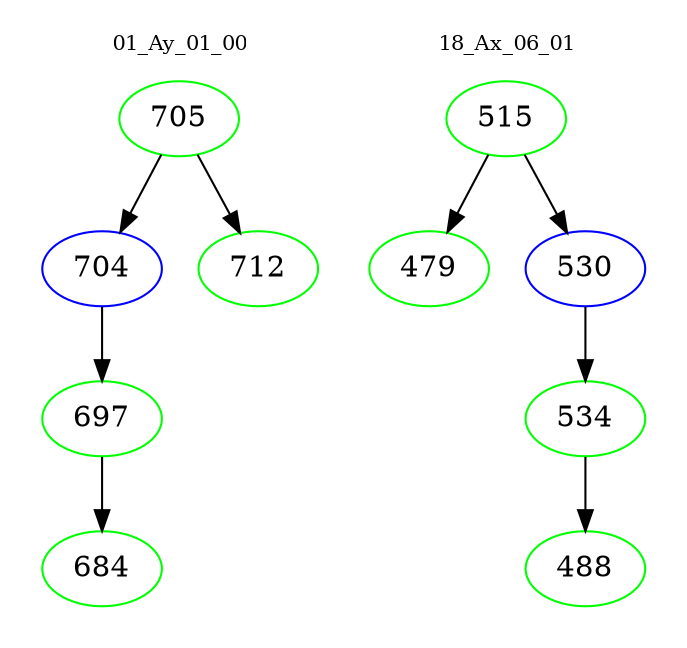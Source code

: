 digraph{
subgraph cluster_0 {
color = white
label = "01_Ay_01_00";
fontsize=10;
T0_705 [label="705", color="green"]
T0_705 -> T0_704 [color="black"]
T0_704 [label="704", color="blue"]
T0_704 -> T0_697 [color="black"]
T0_697 [label="697", color="green"]
T0_697 -> T0_684 [color="black"]
T0_684 [label="684", color="green"]
T0_705 -> T0_712 [color="black"]
T0_712 [label="712", color="green"]
}
subgraph cluster_1 {
color = white
label = "18_Ax_06_01";
fontsize=10;
T1_515 [label="515", color="green"]
T1_515 -> T1_479 [color="black"]
T1_479 [label="479", color="green"]
T1_515 -> T1_530 [color="black"]
T1_530 [label="530", color="blue"]
T1_530 -> T1_534 [color="black"]
T1_534 [label="534", color="green"]
T1_534 -> T1_488 [color="black"]
T1_488 [label="488", color="green"]
}
}
